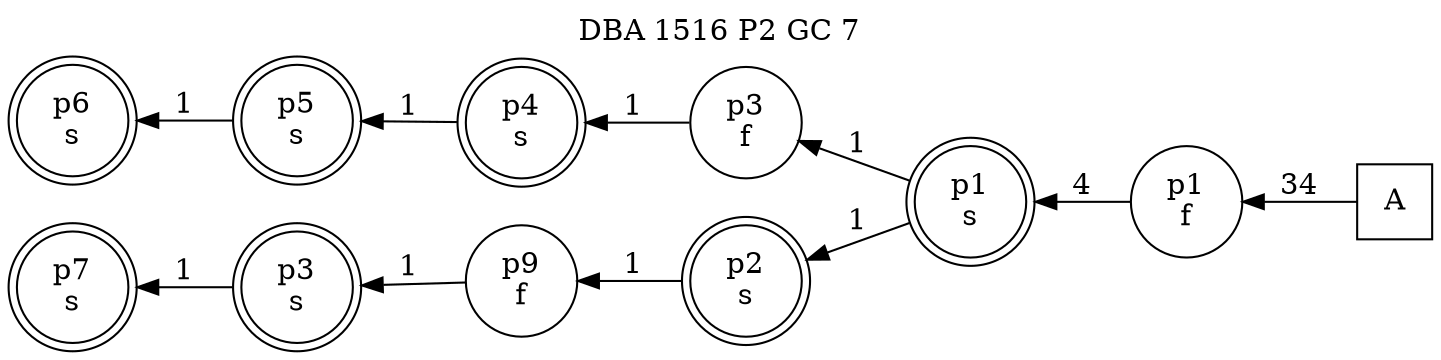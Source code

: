 digraph DBA_1516_P2_GC_7_GOOD {
labelloc="tl"
label= " DBA 1516 P2 GC 7 "
rankdir="RL";
graph [ size=" 10 , 10 !"]

"A" [shape="square" label="A"]
"p1_f" [shape="circle" label="p1
f"]
"p1_s" [shape="doublecircle" label="p1
s"]
"p3_f" [shape="circle" label="p3
f"]
"p4_s" [shape="doublecircle" label="p4
s"]
"p5_s" [shape="doublecircle" label="p5
s"]
"p6_s" [shape="doublecircle" label="p6
s"]
"p2_s" [shape="doublecircle" label="p2
s"]
"p9_f" [shape="circle" label="p9
f"]
"p3_s" [shape="doublecircle" label="p3
s"]
"p7_s" [shape="doublecircle" label="p7
s"]
"A" -> "p1_f" [ label=34]
"p1_f" -> "p1_s" [ label=4]
"p1_s" -> "p3_f" [ label=1]
"p1_s" -> "p2_s" [ label=1]
"p3_f" -> "p4_s" [ label=1]
"p4_s" -> "p5_s" [ label=1]
"p5_s" -> "p6_s" [ label=1]
"p2_s" -> "p9_f" [ label=1]
"p9_f" -> "p3_s" [ label=1]
"p3_s" -> "p7_s" [ label=1]
}
